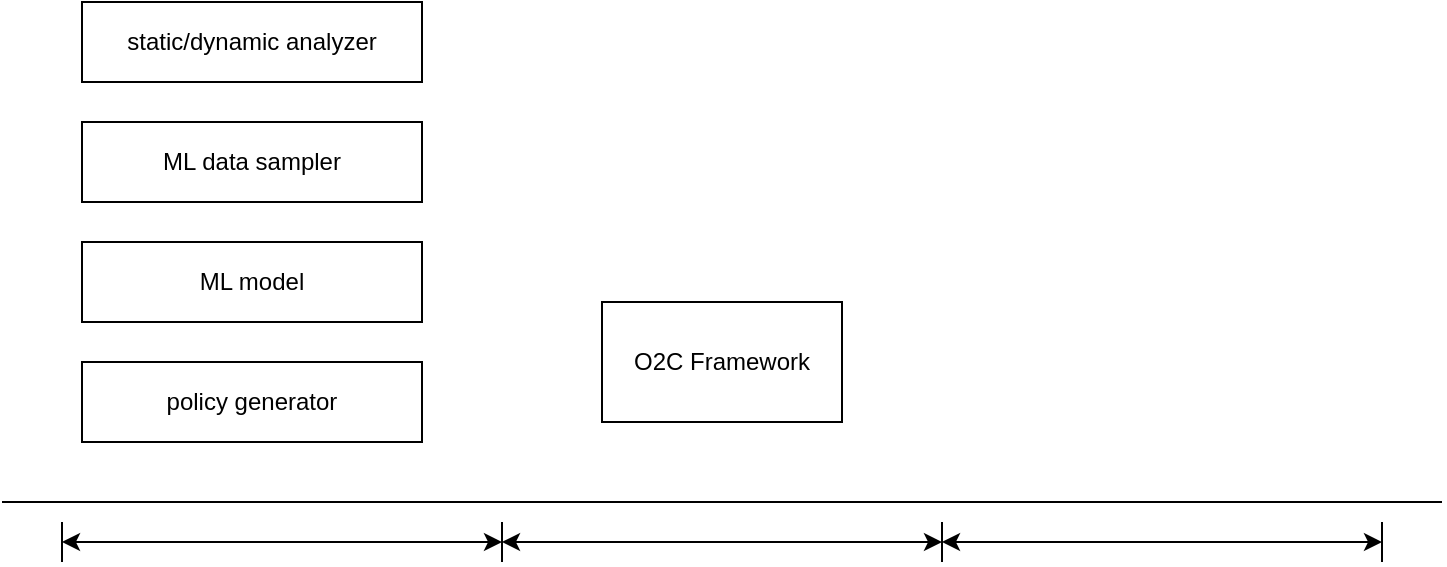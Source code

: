 <mxfile version="21.7.5" type="device">
  <diagram name="Page-1" id="4ySPFNKTvygOYrLNAeC4">
    <mxGraphModel dx="1145" dy="687" grid="1" gridSize="10" guides="1" tooltips="1" connect="1" arrows="1" fold="1" page="1" pageScale="1" pageWidth="850" pageHeight="1100" math="0" shadow="0">
      <root>
        <mxCell id="0" />
        <mxCell id="1" parent="0" />
        <mxCell id="lSvfPhCHj8FV5DR16Tau-1" value="" style="endArrow=none;html=1;rounded=0;" edge="1" parent="1">
          <mxGeometry width="50" height="50" relative="1" as="geometry">
            <mxPoint x="50" y="660" as="sourcePoint" />
            <mxPoint x="770" y="660" as="targetPoint" />
          </mxGeometry>
        </mxCell>
        <mxCell id="lSvfPhCHj8FV5DR16Tau-2" value="" style="endArrow=none;html=1;rounded=0;" edge="1" parent="1">
          <mxGeometry width="50" height="50" relative="1" as="geometry">
            <mxPoint x="80" y="690" as="sourcePoint" />
            <mxPoint x="80" y="670" as="targetPoint" />
          </mxGeometry>
        </mxCell>
        <mxCell id="lSvfPhCHj8FV5DR16Tau-3" value="" style="endArrow=classic;startArrow=classic;html=1;rounded=0;" edge="1" parent="1">
          <mxGeometry width="50" height="50" relative="1" as="geometry">
            <mxPoint x="80" y="680" as="sourcePoint" />
            <mxPoint x="300" y="680" as="targetPoint" />
          </mxGeometry>
        </mxCell>
        <mxCell id="lSvfPhCHj8FV5DR16Tau-5" value="" style="endArrow=none;html=1;rounded=0;" edge="1" parent="1">
          <mxGeometry width="50" height="50" relative="1" as="geometry">
            <mxPoint x="300" y="690" as="sourcePoint" />
            <mxPoint x="300" y="670" as="targetPoint" />
          </mxGeometry>
        </mxCell>
        <mxCell id="lSvfPhCHj8FV5DR16Tau-6" value="" style="endArrow=none;html=1;rounded=0;" edge="1" parent="1">
          <mxGeometry width="50" height="50" relative="1" as="geometry">
            <mxPoint x="520" y="690" as="sourcePoint" />
            <mxPoint x="520" y="670" as="targetPoint" />
          </mxGeometry>
        </mxCell>
        <mxCell id="lSvfPhCHj8FV5DR16Tau-7" value="" style="endArrow=classic;startArrow=classic;html=1;rounded=0;" edge="1" parent="1">
          <mxGeometry width="50" height="50" relative="1" as="geometry">
            <mxPoint x="300" y="680" as="sourcePoint" />
            <mxPoint x="520" y="680" as="targetPoint" />
          </mxGeometry>
        </mxCell>
        <mxCell id="lSvfPhCHj8FV5DR16Tau-8" value="" style="endArrow=classic;startArrow=classic;html=1;rounded=0;" edge="1" parent="1">
          <mxGeometry width="50" height="50" relative="1" as="geometry">
            <mxPoint x="520" y="680" as="sourcePoint" />
            <mxPoint x="740" y="680" as="targetPoint" />
          </mxGeometry>
        </mxCell>
        <mxCell id="lSvfPhCHj8FV5DR16Tau-10" value="" style="endArrow=none;html=1;rounded=0;" edge="1" parent="1">
          <mxGeometry width="50" height="50" relative="1" as="geometry">
            <mxPoint x="740" y="690" as="sourcePoint" />
            <mxPoint x="740" y="670" as="targetPoint" />
          </mxGeometry>
        </mxCell>
        <mxCell id="lSvfPhCHj8FV5DR16Tau-11" value="static/dynamic analyzer" style="rounded=0;whiteSpace=wrap;html=1;" vertex="1" parent="1">
          <mxGeometry x="90" y="410" width="170" height="40" as="geometry" />
        </mxCell>
        <mxCell id="lSvfPhCHj8FV5DR16Tau-12" value="ML data sampler" style="rounded=0;whiteSpace=wrap;html=1;" vertex="1" parent="1">
          <mxGeometry x="90" y="470" width="170" height="40" as="geometry" />
        </mxCell>
        <mxCell id="lSvfPhCHj8FV5DR16Tau-13" value="ML model" style="rounded=0;whiteSpace=wrap;html=1;" vertex="1" parent="1">
          <mxGeometry x="90" y="530" width="170" height="40" as="geometry" />
        </mxCell>
        <mxCell id="lSvfPhCHj8FV5DR16Tau-14" value="policy generator" style="rounded=0;whiteSpace=wrap;html=1;" vertex="1" parent="1">
          <mxGeometry x="90" y="590" width="170" height="40" as="geometry" />
        </mxCell>
        <mxCell id="lSvfPhCHj8FV5DR16Tau-15" value="O2C Framework" style="rounded=0;whiteSpace=wrap;html=1;" vertex="1" parent="1">
          <mxGeometry x="350" y="560" width="120" height="60" as="geometry" />
        </mxCell>
      </root>
    </mxGraphModel>
  </diagram>
</mxfile>
